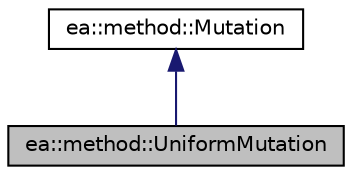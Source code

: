 digraph "ea::method::UniformMutation"
{
 // LATEX_PDF_SIZE
  edge [fontname="Helvetica",fontsize="10",labelfontname="Helvetica",labelfontsize="10"];
  node [fontname="Helvetica",fontsize="10",shape=record];
  Node1 [label="ea::method::UniformMutation",height=0.2,width=0.4,color="black", fillcolor="grey75", style="filled", fontcolor="black",tooltip="Standard uniform mutation."];
  Node2 -> Node1 [dir="back",color="midnightblue",fontsize="10",style="solid",fontname="Helvetica"];
  Node2 [label="ea::method::Mutation",height=0.2,width=0.4,color="black", fillcolor="white", style="filled",URL="$classea_1_1method_1_1Mutation.html",tooltip="Mutation interface."];
}
